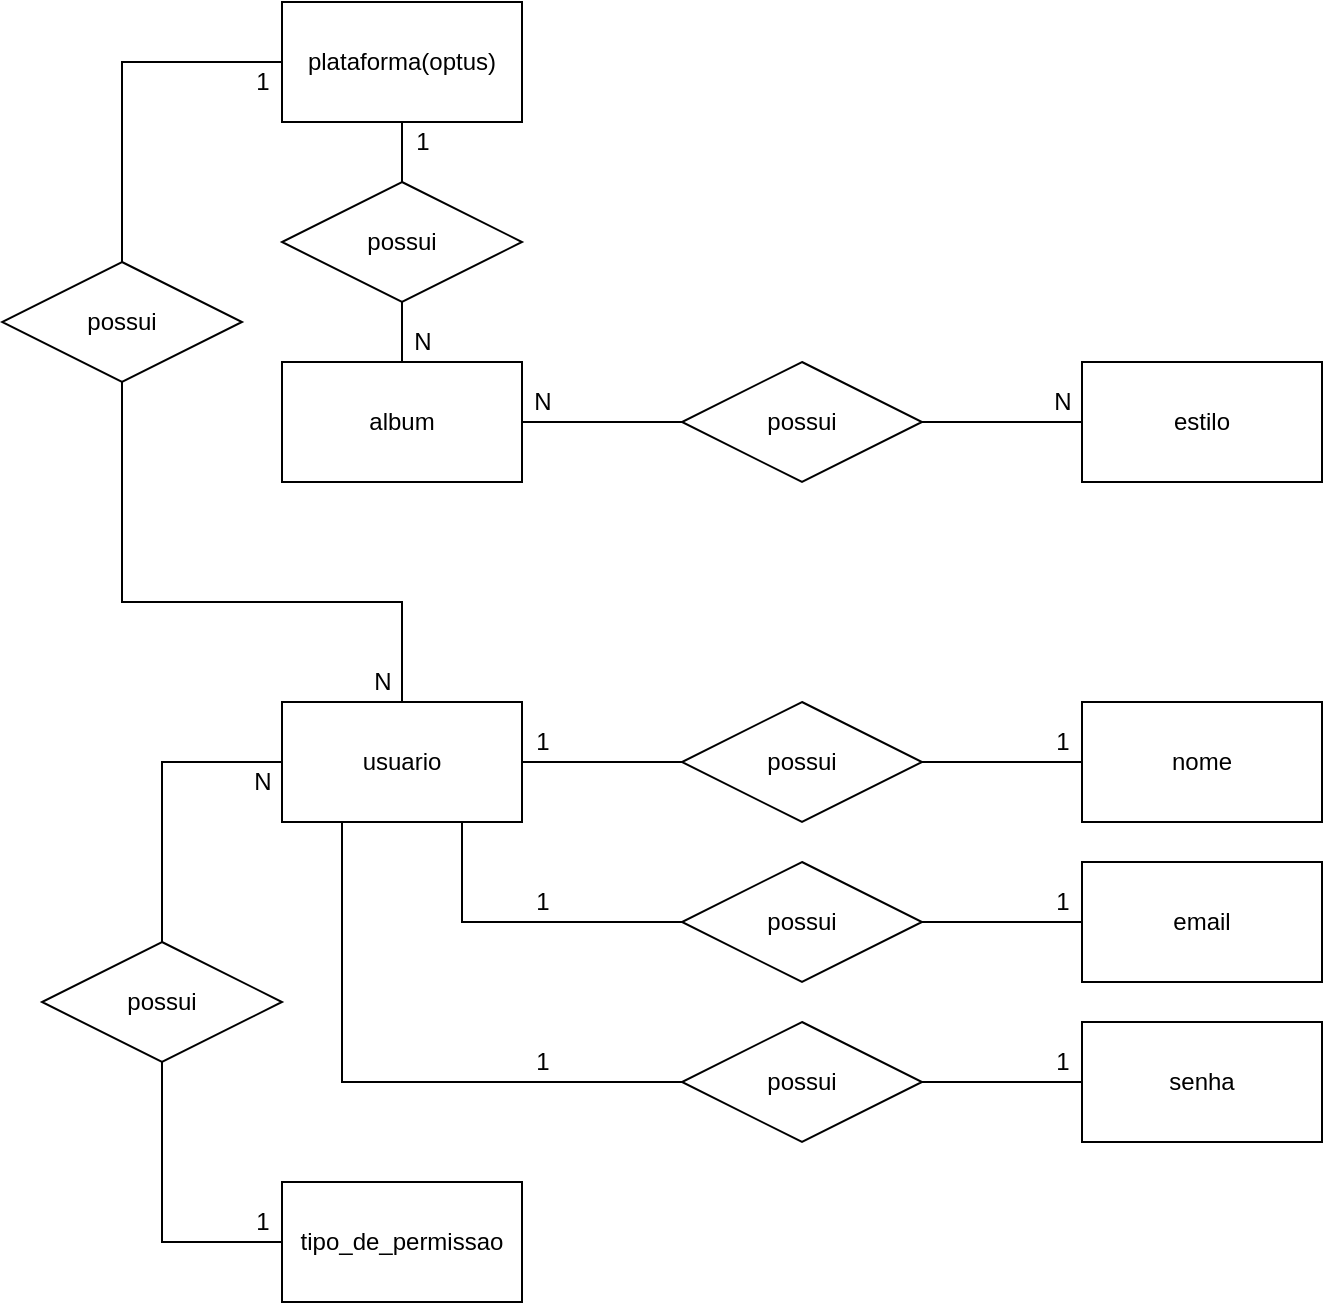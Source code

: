 <mxfile version="14.8.3" type="device"><diagram id="N-JAaZeJpufnmPl3uwBp" name="Page-1"><mxGraphModel dx="1631" dy="762" grid="1" gridSize="10" guides="1" tooltips="1" connect="1" arrows="1" fold="1" page="1" pageScale="1" pageWidth="827" pageHeight="1169" math="0" shadow="0"><root><mxCell id="0"/><mxCell id="1" parent="0"/><mxCell id="KbM_5ppj64A_Uf80_ydn-4" style="edgeStyle=orthogonalEdgeStyle;rounded=0;orthogonalLoop=1;jettySize=auto;html=1;exitX=1;exitY=0.5;exitDx=0;exitDy=0;entryX=0;entryY=0.5;entryDx=0;entryDy=0;endArrow=none;endFill=0;" edge="1" parent="1" source="KbM_5ppj64A_Uf80_ydn-1" target="KbM_5ppj64A_Uf80_ydn-3"><mxGeometry relative="1" as="geometry"/></mxCell><mxCell id="KbM_5ppj64A_Uf80_ydn-25" style="edgeStyle=orthogonalEdgeStyle;rounded=0;orthogonalLoop=1;jettySize=auto;html=1;exitX=0.5;exitY=0;exitDx=0;exitDy=0;entryX=0.5;entryY=1;entryDx=0;entryDy=0;endArrow=none;endFill=0;" edge="1" parent="1" source="KbM_5ppj64A_Uf80_ydn-1" target="KbM_5ppj64A_Uf80_ydn-23"><mxGeometry relative="1" as="geometry"/></mxCell><mxCell id="KbM_5ppj64A_Uf80_ydn-1" value="album" style="rounded=0;whiteSpace=wrap;html=1;" vertex="1" parent="1"><mxGeometry x="120" y="190" width="120" height="60" as="geometry"/></mxCell><mxCell id="KbM_5ppj64A_Uf80_ydn-2" value="estilo" style="rounded=0;whiteSpace=wrap;html=1;" vertex="1" parent="1"><mxGeometry x="520" y="190" width="120" height="60" as="geometry"/></mxCell><mxCell id="KbM_5ppj64A_Uf80_ydn-5" style="edgeStyle=orthogonalEdgeStyle;rounded=0;orthogonalLoop=1;jettySize=auto;html=1;exitX=1;exitY=0.5;exitDx=0;exitDy=0;entryX=0;entryY=0.5;entryDx=0;entryDy=0;endArrow=none;endFill=0;" edge="1" parent="1" source="KbM_5ppj64A_Uf80_ydn-3" target="KbM_5ppj64A_Uf80_ydn-2"><mxGeometry relative="1" as="geometry"/></mxCell><mxCell id="KbM_5ppj64A_Uf80_ydn-3" value="possui" style="shape=rhombus;perimeter=rhombusPerimeter;whiteSpace=wrap;html=1;align=center;" vertex="1" parent="1"><mxGeometry x="320" y="190" width="120" height="60" as="geometry"/></mxCell><mxCell id="KbM_5ppj64A_Uf80_ydn-6" value="N" style="text;html=1;align=center;verticalAlign=middle;resizable=0;points=[];autosize=1;strokeColor=none;" vertex="1" parent="1"><mxGeometry x="240" y="200" width="20" height="20" as="geometry"/></mxCell><mxCell id="KbM_5ppj64A_Uf80_ydn-7" value="N" style="text;html=1;align=center;verticalAlign=middle;resizable=0;points=[];autosize=1;strokeColor=none;" vertex="1" parent="1"><mxGeometry x="500" y="200" width="20" height="20" as="geometry"/></mxCell><mxCell id="KbM_5ppj64A_Uf80_ydn-8" value="usuario" style="rounded=0;whiteSpace=wrap;html=1;" vertex="1" parent="1"><mxGeometry x="120" y="360" width="120" height="60" as="geometry"/></mxCell><mxCell id="KbM_5ppj64A_Uf80_ydn-17" style="edgeStyle=orthogonalEdgeStyle;rounded=0;orthogonalLoop=1;jettySize=auto;html=1;exitX=1;exitY=0.5;exitDx=0;exitDy=0;entryX=0;entryY=0.5;entryDx=0;entryDy=0;endArrow=none;endFill=0;" edge="1" parent="1" source="KbM_5ppj64A_Uf80_ydn-9" target="KbM_5ppj64A_Uf80_ydn-11"><mxGeometry relative="1" as="geometry"/></mxCell><mxCell id="KbM_5ppj64A_Uf80_ydn-9" value="possui" style="shape=rhombus;perimeter=rhombusPerimeter;whiteSpace=wrap;html=1;align=center;" vertex="1" parent="1"><mxGeometry x="320" y="360" width="120" height="60" as="geometry"/></mxCell><mxCell id="KbM_5ppj64A_Uf80_ydn-16" style="edgeStyle=orthogonalEdgeStyle;rounded=0;orthogonalLoop=1;jettySize=auto;html=1;exitX=1;exitY=0.5;exitDx=0;exitDy=0;entryX=0;entryY=0.5;entryDx=0;entryDy=0;endArrow=none;endFill=0;" edge="1" parent="1" source="KbM_5ppj64A_Uf80_ydn-10" target="KbM_5ppj64A_Uf80_ydn-9"><mxGeometry relative="1" as="geometry"/></mxCell><mxCell id="KbM_5ppj64A_Uf80_ydn-19" style="edgeStyle=orthogonalEdgeStyle;rounded=0;orthogonalLoop=1;jettySize=auto;html=1;exitX=0.75;exitY=1;exitDx=0;exitDy=0;entryX=0;entryY=0.5;entryDx=0;entryDy=0;endArrow=none;endFill=0;" edge="1" parent="1" source="KbM_5ppj64A_Uf80_ydn-10" target="KbM_5ppj64A_Uf80_ydn-14"><mxGeometry relative="1" as="geometry"/></mxCell><mxCell id="KbM_5ppj64A_Uf80_ydn-20" style="edgeStyle=orthogonalEdgeStyle;rounded=0;orthogonalLoop=1;jettySize=auto;html=1;exitX=0.25;exitY=1;exitDx=0;exitDy=0;entryX=0;entryY=0.5;entryDx=0;entryDy=0;endArrow=none;endFill=0;" edge="1" parent="1" source="KbM_5ppj64A_Uf80_ydn-10" target="KbM_5ppj64A_Uf80_ydn-15"><mxGeometry relative="1" as="geometry"/></mxCell><mxCell id="KbM_5ppj64A_Uf80_ydn-10" value="usuario" style="rounded=0;whiteSpace=wrap;html=1;" vertex="1" parent="1"><mxGeometry x="120" y="360" width="120" height="60" as="geometry"/></mxCell><mxCell id="KbM_5ppj64A_Uf80_ydn-11" value="nome" style="rounded=0;whiteSpace=wrap;html=1;" vertex="1" parent="1"><mxGeometry x="520" y="360" width="120" height="60" as="geometry"/></mxCell><mxCell id="KbM_5ppj64A_Uf80_ydn-12" value="email" style="rounded=0;whiteSpace=wrap;html=1;" vertex="1" parent="1"><mxGeometry x="520" y="440" width="120" height="60" as="geometry"/></mxCell><mxCell id="KbM_5ppj64A_Uf80_ydn-13" value="senha" style="rounded=0;whiteSpace=wrap;html=1;" vertex="1" parent="1"><mxGeometry x="520" y="520" width="120" height="60" as="geometry"/></mxCell><mxCell id="KbM_5ppj64A_Uf80_ydn-18" style="edgeStyle=orthogonalEdgeStyle;rounded=0;orthogonalLoop=1;jettySize=auto;html=1;exitX=1;exitY=0.5;exitDx=0;exitDy=0;entryX=0;entryY=0.5;entryDx=0;entryDy=0;endArrow=none;endFill=0;" edge="1" parent="1" source="KbM_5ppj64A_Uf80_ydn-14" target="KbM_5ppj64A_Uf80_ydn-12"><mxGeometry relative="1" as="geometry"/></mxCell><mxCell id="KbM_5ppj64A_Uf80_ydn-14" value="possui" style="shape=rhombus;perimeter=rhombusPerimeter;whiteSpace=wrap;html=1;align=center;" vertex="1" parent="1"><mxGeometry x="320" y="440" width="120" height="60" as="geometry"/></mxCell><mxCell id="KbM_5ppj64A_Uf80_ydn-21" style="edgeStyle=orthogonalEdgeStyle;rounded=0;orthogonalLoop=1;jettySize=auto;html=1;exitX=1;exitY=0.5;exitDx=0;exitDy=0;entryX=0;entryY=0.5;entryDx=0;entryDy=0;endArrow=none;endFill=0;" edge="1" parent="1" source="KbM_5ppj64A_Uf80_ydn-15" target="KbM_5ppj64A_Uf80_ydn-13"><mxGeometry relative="1" as="geometry"/></mxCell><mxCell id="KbM_5ppj64A_Uf80_ydn-15" value="possui" style="shape=rhombus;perimeter=rhombusPerimeter;whiteSpace=wrap;html=1;align=center;" vertex="1" parent="1"><mxGeometry x="320" y="520" width="120" height="60" as="geometry"/></mxCell><mxCell id="KbM_5ppj64A_Uf80_ydn-24" style="edgeStyle=orthogonalEdgeStyle;rounded=0;orthogonalLoop=1;jettySize=auto;html=1;exitX=0.5;exitY=1;exitDx=0;exitDy=0;entryX=0.5;entryY=0;entryDx=0;entryDy=0;endArrow=none;endFill=0;" edge="1" parent="1" target="KbM_5ppj64A_Uf80_ydn-23"><mxGeometry relative="1" as="geometry"><mxPoint x="180" y="70" as="sourcePoint"/></mxGeometry></mxCell><mxCell id="KbM_5ppj64A_Uf80_ydn-43" style="edgeStyle=orthogonalEdgeStyle;rounded=0;orthogonalLoop=1;jettySize=auto;html=1;exitX=0;exitY=0.5;exitDx=0;exitDy=0;entryX=0.5;entryY=0;entryDx=0;entryDy=0;endArrow=none;endFill=0;" edge="1" parent="1" source="KbM_5ppj64A_Uf80_ydn-22" target="KbM_5ppj64A_Uf80_ydn-10"><mxGeometry relative="1" as="geometry"><Array as="points"><mxPoint x="40" y="40"/><mxPoint x="40" y="310"/><mxPoint x="180" y="310"/></Array></mxGeometry></mxCell><mxCell id="KbM_5ppj64A_Uf80_ydn-22" value="plataforma(optus)" style="rounded=0;whiteSpace=wrap;html=1;" vertex="1" parent="1"><mxGeometry x="120" y="10" width="120" height="60" as="geometry"/></mxCell><mxCell id="KbM_5ppj64A_Uf80_ydn-23" value="possui" style="shape=rhombus;perimeter=rhombusPerimeter;whiteSpace=wrap;html=1;align=center;" vertex="1" parent="1"><mxGeometry x="120" y="100" width="120" height="60" as="geometry"/></mxCell><mxCell id="KbM_5ppj64A_Uf80_ydn-26" value="1" style="text;html=1;align=center;verticalAlign=middle;resizable=0;points=[];autosize=1;strokeColor=none;" vertex="1" parent="1"><mxGeometry x="180" y="70" width="20" height="20" as="geometry"/></mxCell><mxCell id="KbM_5ppj64A_Uf80_ydn-27" value="N" style="text;html=1;align=center;verticalAlign=middle;resizable=0;points=[];autosize=1;strokeColor=none;" vertex="1" parent="1"><mxGeometry x="180" y="170" width="20" height="20" as="geometry"/></mxCell><mxCell id="KbM_5ppj64A_Uf80_ydn-28" value="tipo_de_permissao" style="rounded=0;whiteSpace=wrap;html=1;" vertex="1" parent="1"><mxGeometry x="120" y="600" width="120" height="60" as="geometry"/></mxCell><mxCell id="KbM_5ppj64A_Uf80_ydn-35" style="edgeStyle=orthogonalEdgeStyle;rounded=0;orthogonalLoop=1;jettySize=auto;html=1;exitX=0.5;exitY=0;exitDx=0;exitDy=0;entryX=0;entryY=0.5;entryDx=0;entryDy=0;endArrow=none;endFill=0;" edge="1" parent="1" source="KbM_5ppj64A_Uf80_ydn-33" target="KbM_5ppj64A_Uf80_ydn-10"><mxGeometry relative="1" as="geometry"/></mxCell><mxCell id="KbM_5ppj64A_Uf80_ydn-36" style="edgeStyle=orthogonalEdgeStyle;rounded=0;orthogonalLoop=1;jettySize=auto;html=1;exitX=0.5;exitY=1;exitDx=0;exitDy=0;entryX=0;entryY=0.5;entryDx=0;entryDy=0;endArrow=none;endFill=0;" edge="1" parent="1" source="KbM_5ppj64A_Uf80_ydn-33" target="KbM_5ppj64A_Uf80_ydn-28"><mxGeometry relative="1" as="geometry"/></mxCell><mxCell id="KbM_5ppj64A_Uf80_ydn-33" value="possui" style="shape=rhombus;perimeter=rhombusPerimeter;whiteSpace=wrap;html=1;align=center;" vertex="1" parent="1"><mxGeometry y="480" width="120" height="60" as="geometry"/></mxCell><mxCell id="KbM_5ppj64A_Uf80_ydn-44" value="possui" style="shape=rhombus;perimeter=rhombusPerimeter;whiteSpace=wrap;html=1;align=center;" vertex="1" parent="1"><mxGeometry x="-20" y="140" width="120" height="60" as="geometry"/></mxCell><mxCell id="KbM_5ppj64A_Uf80_ydn-45" value="1" style="text;html=1;align=center;verticalAlign=middle;resizable=0;points=[];autosize=1;strokeColor=none;" vertex="1" parent="1"><mxGeometry x="100" y="40" width="20" height="20" as="geometry"/></mxCell><mxCell id="KbM_5ppj64A_Uf80_ydn-46" value="N" style="text;html=1;align=center;verticalAlign=middle;resizable=0;points=[];autosize=1;strokeColor=none;" vertex="1" parent="1"><mxGeometry x="160" y="340" width="20" height="20" as="geometry"/></mxCell><mxCell id="KbM_5ppj64A_Uf80_ydn-47" value="1" style="text;html=1;align=center;verticalAlign=middle;resizable=0;points=[];autosize=1;strokeColor=none;" vertex="1" parent="1"><mxGeometry x="240" y="370" width="20" height="20" as="geometry"/></mxCell><mxCell id="KbM_5ppj64A_Uf80_ydn-48" value="1" style="text;html=1;align=center;verticalAlign=middle;resizable=0;points=[];autosize=1;strokeColor=none;" vertex="1" parent="1"><mxGeometry x="500" y="370" width="20" height="20" as="geometry"/></mxCell><mxCell id="KbM_5ppj64A_Uf80_ydn-49" value="1" style="text;html=1;align=center;verticalAlign=middle;resizable=0;points=[];autosize=1;strokeColor=none;" vertex="1" parent="1"><mxGeometry x="240" y="450" width="20" height="20" as="geometry"/></mxCell><mxCell id="KbM_5ppj64A_Uf80_ydn-50" value="1" style="text;html=1;align=center;verticalAlign=middle;resizable=0;points=[];autosize=1;strokeColor=none;" vertex="1" parent="1"><mxGeometry x="500" y="450" width="20" height="20" as="geometry"/></mxCell><mxCell id="KbM_5ppj64A_Uf80_ydn-51" value="1" style="text;html=1;align=center;verticalAlign=middle;resizable=0;points=[];autosize=1;strokeColor=none;" vertex="1" parent="1"><mxGeometry x="240" y="530" width="20" height="20" as="geometry"/></mxCell><mxCell id="KbM_5ppj64A_Uf80_ydn-52" value="1" style="text;html=1;align=center;verticalAlign=middle;resizable=0;points=[];autosize=1;strokeColor=none;" vertex="1" parent="1"><mxGeometry x="500" y="530" width="20" height="20" as="geometry"/></mxCell><mxCell id="KbM_5ppj64A_Uf80_ydn-53" value="N" style="text;html=1;align=center;verticalAlign=middle;resizable=0;points=[];autosize=1;strokeColor=none;" vertex="1" parent="1"><mxGeometry x="100" y="390" width="20" height="20" as="geometry"/></mxCell><mxCell id="KbM_5ppj64A_Uf80_ydn-54" value="1" style="text;html=1;align=center;verticalAlign=middle;resizable=0;points=[];autosize=1;strokeColor=none;" vertex="1" parent="1"><mxGeometry x="100" y="610" width="20" height="20" as="geometry"/></mxCell></root></mxGraphModel></diagram></mxfile>